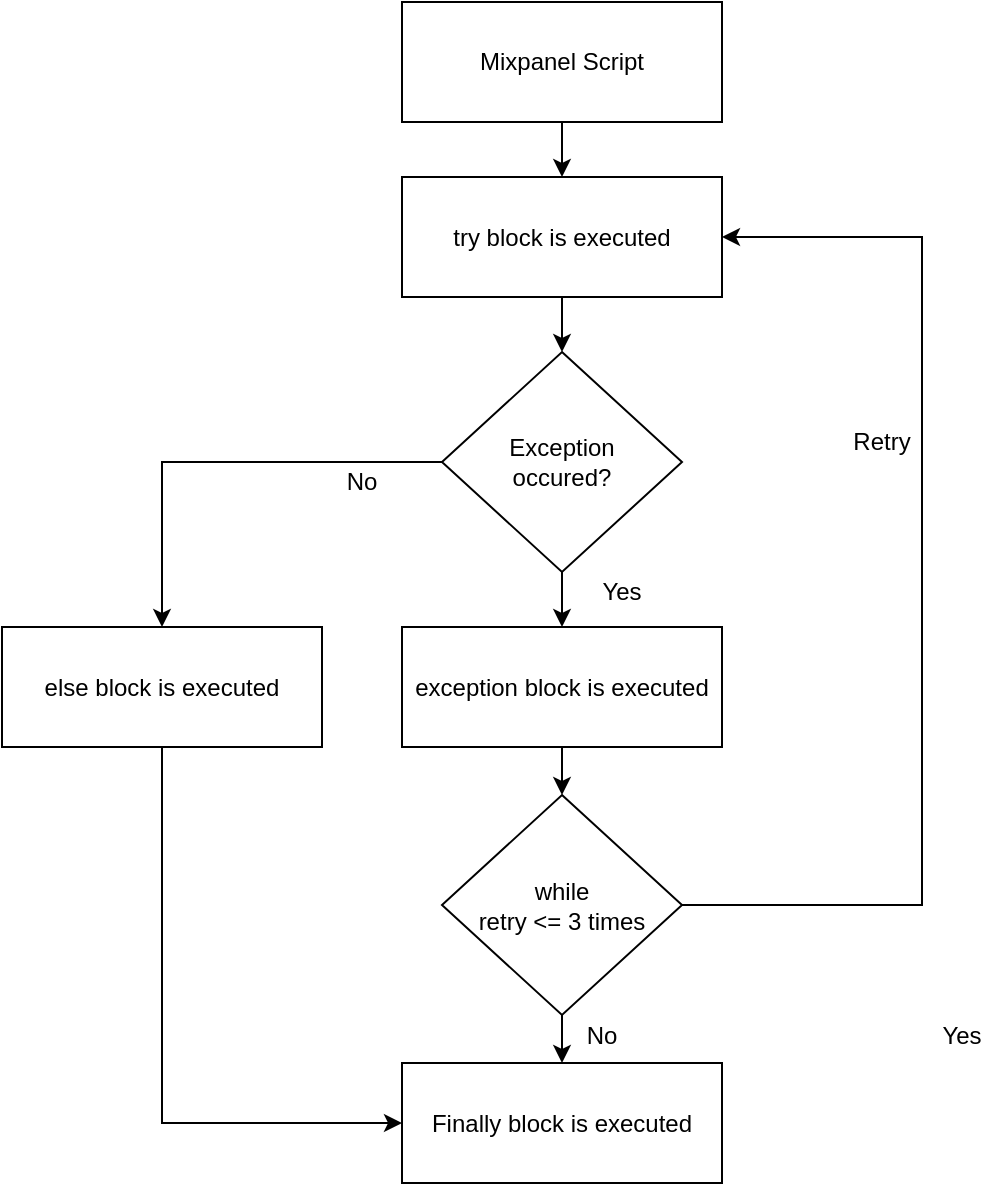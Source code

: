 <mxfile version="12.1.3" type="github" pages="1">
  <diagram id="UNYBlzUIL-WigdTODsNk" name="Page-1">
    <mxGraphModel dx="1412" dy="789" grid="1" gridSize="10" guides="1" tooltips="1" connect="1" arrows="1" fold="1" page="1" pageScale="1" pageWidth="827" pageHeight="1169" math="0" shadow="0">
      <root>
        <mxCell id="0"/>
        <mxCell id="1" parent="0"/>
        <mxCell id="_vKJoyluB2KpuyzqfbZh-11" style="edgeStyle=orthogonalEdgeStyle;rounded=0;orthogonalLoop=1;jettySize=auto;html=1;exitX=0.5;exitY=1;exitDx=0;exitDy=0;entryX=0.5;entryY=0;entryDx=0;entryDy=0;" parent="1" source="_vKJoyluB2KpuyzqfbZh-1" target="_vKJoyluB2KpuyzqfbZh-2" edge="1">
          <mxGeometry relative="1" as="geometry"/>
        </mxCell>
        <mxCell id="_vKJoyluB2KpuyzqfbZh-1" value="Mixpanel Script" style="rounded=0;whiteSpace=wrap;html=1;" parent="1" vertex="1">
          <mxGeometry x="300" y="50" width="160" height="60" as="geometry"/>
        </mxCell>
        <mxCell id="_vKJoyluB2KpuyzqfbZh-12" style="edgeStyle=orthogonalEdgeStyle;rounded=0;orthogonalLoop=1;jettySize=auto;html=1;exitX=0.5;exitY=1;exitDx=0;exitDy=0;entryX=0.5;entryY=0;entryDx=0;entryDy=0;" parent="1" source="_vKJoyluB2KpuyzqfbZh-2" target="_vKJoyluB2KpuyzqfbZh-5" edge="1">
          <mxGeometry relative="1" as="geometry"/>
        </mxCell>
        <mxCell id="_vKJoyluB2KpuyzqfbZh-2" value="try block is executed" style="rounded=0;whiteSpace=wrap;html=1;" parent="1" vertex="1">
          <mxGeometry x="300" y="137.5" width="160" height="60" as="geometry"/>
        </mxCell>
        <mxCell id="_vKJoyluB2KpuyzqfbZh-3" value="Finally block is executed" style="rounded=0;whiteSpace=wrap;html=1;" parent="1" vertex="1">
          <mxGeometry x="300" y="580.5" width="160" height="60" as="geometry"/>
        </mxCell>
        <mxCell id="_vKJoyluB2KpuyzqfbZh-20" style="edgeStyle=orthogonalEdgeStyle;rounded=0;orthogonalLoop=1;jettySize=auto;html=1;exitX=0.5;exitY=1;exitDx=0;exitDy=0;entryX=0;entryY=0.5;entryDx=0;entryDy=0;" parent="1" source="_vKJoyluB2KpuyzqfbZh-4" target="_vKJoyluB2KpuyzqfbZh-3" edge="1">
          <mxGeometry relative="1" as="geometry"/>
        </mxCell>
        <mxCell id="_vKJoyluB2KpuyzqfbZh-4" value="else block is executed" style="rounded=0;whiteSpace=wrap;html=1;" parent="1" vertex="1">
          <mxGeometry x="100" y="362.5" width="160" height="60" as="geometry"/>
        </mxCell>
        <mxCell id="_vKJoyluB2KpuyzqfbZh-14" style="edgeStyle=orthogonalEdgeStyle;rounded=0;orthogonalLoop=1;jettySize=auto;html=1;exitX=0.5;exitY=1;exitDx=0;exitDy=0;entryX=0.5;entryY=0;entryDx=0;entryDy=0;" parent="1" source="_vKJoyluB2KpuyzqfbZh-5" target="_vKJoyluB2KpuyzqfbZh-7" edge="1">
          <mxGeometry relative="1" as="geometry"/>
        </mxCell>
        <mxCell id="_vKJoyluB2KpuyzqfbZh-19" style="edgeStyle=orthogonalEdgeStyle;rounded=0;orthogonalLoop=1;jettySize=auto;html=1;exitX=0;exitY=0.5;exitDx=0;exitDy=0;" parent="1" source="_vKJoyluB2KpuyzqfbZh-5" target="_vKJoyluB2KpuyzqfbZh-4" edge="1">
          <mxGeometry relative="1" as="geometry"/>
        </mxCell>
        <mxCell id="_vKJoyluB2KpuyzqfbZh-5" value="Exception &lt;br&gt;occured?" style="rhombus;whiteSpace=wrap;html=1;" parent="1" vertex="1">
          <mxGeometry x="320" y="225" width="120" height="110" as="geometry"/>
        </mxCell>
        <mxCell id="_vKJoyluB2KpuyzqfbZh-17" style="edgeStyle=orthogonalEdgeStyle;rounded=0;orthogonalLoop=1;jettySize=auto;html=1;exitX=0.5;exitY=1;exitDx=0;exitDy=0;entryX=0.5;entryY=0;entryDx=0;entryDy=0;" parent="1" source="_vKJoyluB2KpuyzqfbZh-6" target="_vKJoyluB2KpuyzqfbZh-3" edge="1">
          <mxGeometry relative="1" as="geometry"/>
        </mxCell>
        <mxCell id="Cd3-DqoILq1p-iQr830G-3" style="edgeStyle=orthogonalEdgeStyle;rounded=0;orthogonalLoop=1;jettySize=auto;html=1;exitX=1;exitY=0.5;exitDx=0;exitDy=0;entryX=1;entryY=0.5;entryDx=0;entryDy=0;" edge="1" parent="1" source="_vKJoyluB2KpuyzqfbZh-6" target="_vKJoyluB2KpuyzqfbZh-2">
          <mxGeometry relative="1" as="geometry">
            <Array as="points">
              <mxPoint x="560" y="502"/>
              <mxPoint x="560" y="168"/>
            </Array>
          </mxGeometry>
        </mxCell>
        <mxCell id="_vKJoyluB2KpuyzqfbZh-6" value="while &lt;br&gt;retry &amp;lt;= 3 times" style="rhombus;whiteSpace=wrap;html=1;" parent="1" vertex="1">
          <mxGeometry x="320" y="446.5" width="120" height="110" as="geometry"/>
        </mxCell>
        <mxCell id="_vKJoyluB2KpuyzqfbZh-15" style="edgeStyle=orthogonalEdgeStyle;rounded=0;orthogonalLoop=1;jettySize=auto;html=1;exitX=0.5;exitY=1;exitDx=0;exitDy=0;entryX=0.5;entryY=0;entryDx=0;entryDy=0;" parent="1" source="_vKJoyluB2KpuyzqfbZh-7" target="_vKJoyluB2KpuyzqfbZh-6" edge="1">
          <mxGeometry relative="1" as="geometry"/>
        </mxCell>
        <mxCell id="_vKJoyluB2KpuyzqfbZh-7" value="exception block is executed" style="rounded=0;whiteSpace=wrap;html=1;" parent="1" vertex="1">
          <mxGeometry x="300" y="362.5" width="160" height="60" as="geometry"/>
        </mxCell>
        <mxCell id="_vKJoyluB2KpuyzqfbZh-21" value="Retry" style="text;html=1;strokeColor=none;fillColor=none;align=center;verticalAlign=middle;whiteSpace=wrap;rounded=0;" parent="1" vertex="1">
          <mxGeometry x="520" y="260" width="40" height="20" as="geometry"/>
        </mxCell>
        <mxCell id="_vKJoyluB2KpuyzqfbZh-22" value="Yes&lt;br&gt;" style="text;html=1;strokeColor=none;fillColor=none;align=center;verticalAlign=middle;whiteSpace=wrap;rounded=0;" parent="1" vertex="1">
          <mxGeometry x="560" y="556.5" width="40" height="20" as="geometry"/>
        </mxCell>
        <mxCell id="_vKJoyluB2KpuyzqfbZh-24" value="Yes&lt;br&gt;" style="text;html=1;strokeColor=none;fillColor=none;align=center;verticalAlign=middle;whiteSpace=wrap;rounded=0;" parent="1" vertex="1">
          <mxGeometry x="390" y="335" width="40" height="20" as="geometry"/>
        </mxCell>
        <mxCell id="_vKJoyluB2KpuyzqfbZh-25" value="No" style="text;html=1;strokeColor=none;fillColor=none;align=center;verticalAlign=middle;whiteSpace=wrap;rounded=0;" parent="1" vertex="1">
          <mxGeometry x="260" y="280" width="40" height="20" as="geometry"/>
        </mxCell>
        <mxCell id="_vKJoyluB2KpuyzqfbZh-26" value="No" style="text;html=1;strokeColor=none;fillColor=none;align=center;verticalAlign=middle;whiteSpace=wrap;rounded=0;" parent="1" vertex="1">
          <mxGeometry x="380" y="556.5" width="40" height="20" as="geometry"/>
        </mxCell>
      </root>
    </mxGraphModel>
  </diagram>
</mxfile>
